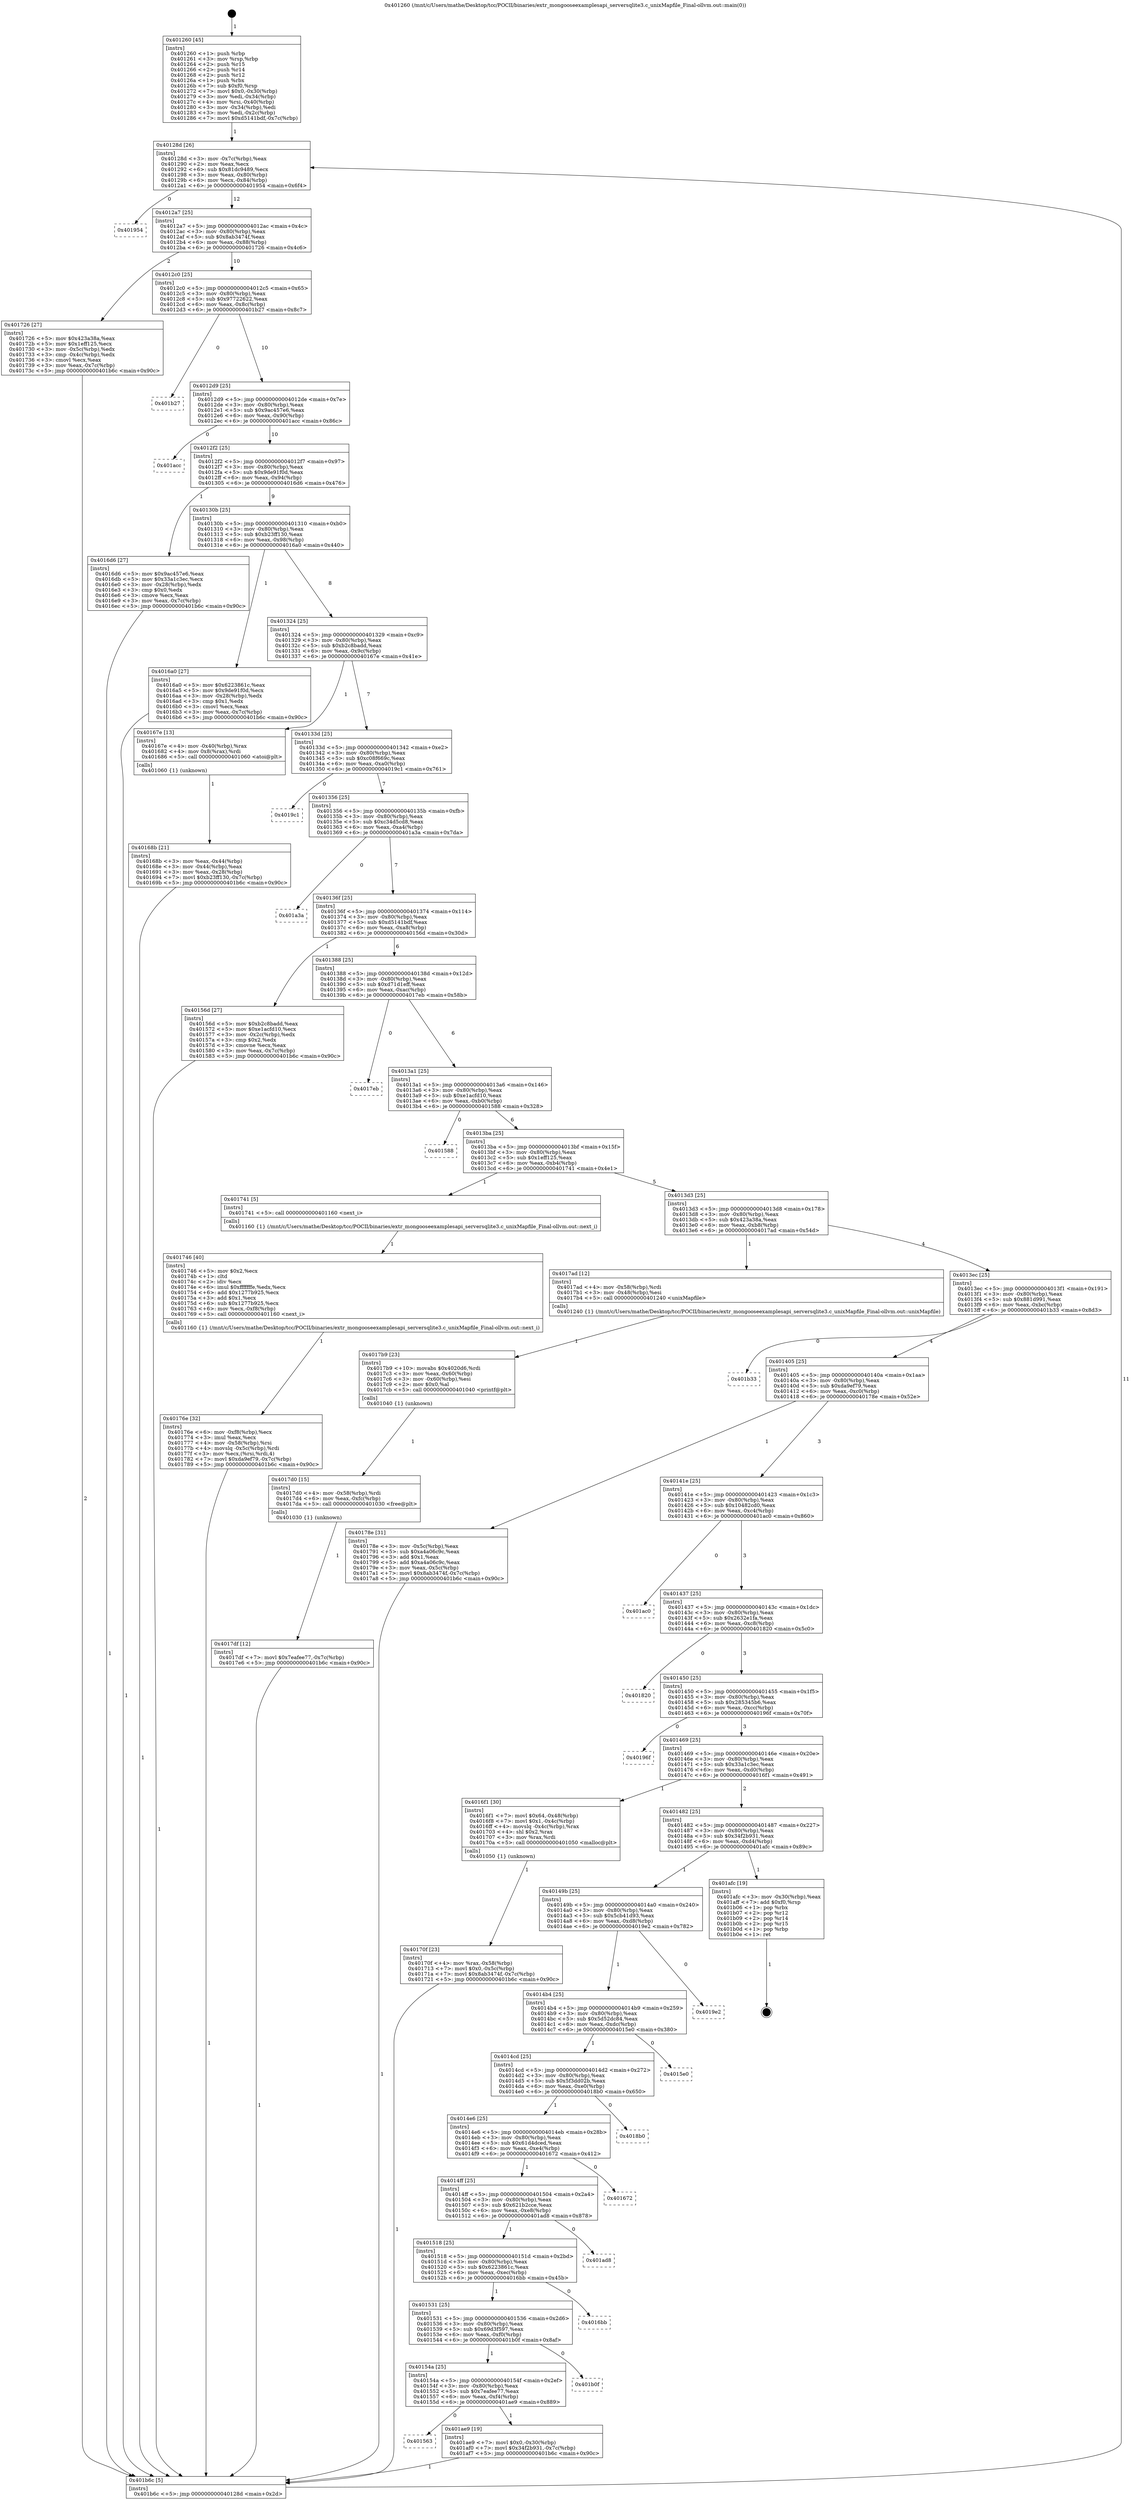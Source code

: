 digraph "0x401260" {
  label = "0x401260 (/mnt/c/Users/mathe/Desktop/tcc/POCII/binaries/extr_mongooseexamplesapi_serversqlite3.c_unixMapfile_Final-ollvm.out::main(0))"
  labelloc = "t"
  node[shape=record]

  Entry [label="",width=0.3,height=0.3,shape=circle,fillcolor=black,style=filled]
  "0x40128d" [label="{
     0x40128d [26]\l
     | [instrs]\l
     &nbsp;&nbsp;0x40128d \<+3\>: mov -0x7c(%rbp),%eax\l
     &nbsp;&nbsp;0x401290 \<+2\>: mov %eax,%ecx\l
     &nbsp;&nbsp;0x401292 \<+6\>: sub $0x81dc9489,%ecx\l
     &nbsp;&nbsp;0x401298 \<+3\>: mov %eax,-0x80(%rbp)\l
     &nbsp;&nbsp;0x40129b \<+6\>: mov %ecx,-0x84(%rbp)\l
     &nbsp;&nbsp;0x4012a1 \<+6\>: je 0000000000401954 \<main+0x6f4\>\l
  }"]
  "0x401954" [label="{
     0x401954\l
  }", style=dashed]
  "0x4012a7" [label="{
     0x4012a7 [25]\l
     | [instrs]\l
     &nbsp;&nbsp;0x4012a7 \<+5\>: jmp 00000000004012ac \<main+0x4c\>\l
     &nbsp;&nbsp;0x4012ac \<+3\>: mov -0x80(%rbp),%eax\l
     &nbsp;&nbsp;0x4012af \<+5\>: sub $0x8ab3474f,%eax\l
     &nbsp;&nbsp;0x4012b4 \<+6\>: mov %eax,-0x88(%rbp)\l
     &nbsp;&nbsp;0x4012ba \<+6\>: je 0000000000401726 \<main+0x4c6\>\l
  }"]
  Exit [label="",width=0.3,height=0.3,shape=circle,fillcolor=black,style=filled,peripheries=2]
  "0x401726" [label="{
     0x401726 [27]\l
     | [instrs]\l
     &nbsp;&nbsp;0x401726 \<+5\>: mov $0x423a38a,%eax\l
     &nbsp;&nbsp;0x40172b \<+5\>: mov $0x1eff125,%ecx\l
     &nbsp;&nbsp;0x401730 \<+3\>: mov -0x5c(%rbp),%edx\l
     &nbsp;&nbsp;0x401733 \<+3\>: cmp -0x4c(%rbp),%edx\l
     &nbsp;&nbsp;0x401736 \<+3\>: cmovl %ecx,%eax\l
     &nbsp;&nbsp;0x401739 \<+3\>: mov %eax,-0x7c(%rbp)\l
     &nbsp;&nbsp;0x40173c \<+5\>: jmp 0000000000401b6c \<main+0x90c\>\l
  }"]
  "0x4012c0" [label="{
     0x4012c0 [25]\l
     | [instrs]\l
     &nbsp;&nbsp;0x4012c0 \<+5\>: jmp 00000000004012c5 \<main+0x65\>\l
     &nbsp;&nbsp;0x4012c5 \<+3\>: mov -0x80(%rbp),%eax\l
     &nbsp;&nbsp;0x4012c8 \<+5\>: sub $0x97722622,%eax\l
     &nbsp;&nbsp;0x4012cd \<+6\>: mov %eax,-0x8c(%rbp)\l
     &nbsp;&nbsp;0x4012d3 \<+6\>: je 0000000000401b27 \<main+0x8c7\>\l
  }"]
  "0x401563" [label="{
     0x401563\l
  }", style=dashed]
  "0x401b27" [label="{
     0x401b27\l
  }", style=dashed]
  "0x4012d9" [label="{
     0x4012d9 [25]\l
     | [instrs]\l
     &nbsp;&nbsp;0x4012d9 \<+5\>: jmp 00000000004012de \<main+0x7e\>\l
     &nbsp;&nbsp;0x4012de \<+3\>: mov -0x80(%rbp),%eax\l
     &nbsp;&nbsp;0x4012e1 \<+5\>: sub $0x9ac457e6,%eax\l
     &nbsp;&nbsp;0x4012e6 \<+6\>: mov %eax,-0x90(%rbp)\l
     &nbsp;&nbsp;0x4012ec \<+6\>: je 0000000000401acc \<main+0x86c\>\l
  }"]
  "0x401ae9" [label="{
     0x401ae9 [19]\l
     | [instrs]\l
     &nbsp;&nbsp;0x401ae9 \<+7\>: movl $0x0,-0x30(%rbp)\l
     &nbsp;&nbsp;0x401af0 \<+7\>: movl $0x34f2b931,-0x7c(%rbp)\l
     &nbsp;&nbsp;0x401af7 \<+5\>: jmp 0000000000401b6c \<main+0x90c\>\l
  }"]
  "0x401acc" [label="{
     0x401acc\l
  }", style=dashed]
  "0x4012f2" [label="{
     0x4012f2 [25]\l
     | [instrs]\l
     &nbsp;&nbsp;0x4012f2 \<+5\>: jmp 00000000004012f7 \<main+0x97\>\l
     &nbsp;&nbsp;0x4012f7 \<+3\>: mov -0x80(%rbp),%eax\l
     &nbsp;&nbsp;0x4012fa \<+5\>: sub $0x9de91f0d,%eax\l
     &nbsp;&nbsp;0x4012ff \<+6\>: mov %eax,-0x94(%rbp)\l
     &nbsp;&nbsp;0x401305 \<+6\>: je 00000000004016d6 \<main+0x476\>\l
  }"]
  "0x40154a" [label="{
     0x40154a [25]\l
     | [instrs]\l
     &nbsp;&nbsp;0x40154a \<+5\>: jmp 000000000040154f \<main+0x2ef\>\l
     &nbsp;&nbsp;0x40154f \<+3\>: mov -0x80(%rbp),%eax\l
     &nbsp;&nbsp;0x401552 \<+5\>: sub $0x7eafee77,%eax\l
     &nbsp;&nbsp;0x401557 \<+6\>: mov %eax,-0xf4(%rbp)\l
     &nbsp;&nbsp;0x40155d \<+6\>: je 0000000000401ae9 \<main+0x889\>\l
  }"]
  "0x4016d6" [label="{
     0x4016d6 [27]\l
     | [instrs]\l
     &nbsp;&nbsp;0x4016d6 \<+5\>: mov $0x9ac457e6,%eax\l
     &nbsp;&nbsp;0x4016db \<+5\>: mov $0x33a1c3ec,%ecx\l
     &nbsp;&nbsp;0x4016e0 \<+3\>: mov -0x28(%rbp),%edx\l
     &nbsp;&nbsp;0x4016e3 \<+3\>: cmp $0x0,%edx\l
     &nbsp;&nbsp;0x4016e6 \<+3\>: cmove %ecx,%eax\l
     &nbsp;&nbsp;0x4016e9 \<+3\>: mov %eax,-0x7c(%rbp)\l
     &nbsp;&nbsp;0x4016ec \<+5\>: jmp 0000000000401b6c \<main+0x90c\>\l
  }"]
  "0x40130b" [label="{
     0x40130b [25]\l
     | [instrs]\l
     &nbsp;&nbsp;0x40130b \<+5\>: jmp 0000000000401310 \<main+0xb0\>\l
     &nbsp;&nbsp;0x401310 \<+3\>: mov -0x80(%rbp),%eax\l
     &nbsp;&nbsp;0x401313 \<+5\>: sub $0xb23ff130,%eax\l
     &nbsp;&nbsp;0x401318 \<+6\>: mov %eax,-0x98(%rbp)\l
     &nbsp;&nbsp;0x40131e \<+6\>: je 00000000004016a0 \<main+0x440\>\l
  }"]
  "0x401b0f" [label="{
     0x401b0f\l
  }", style=dashed]
  "0x4016a0" [label="{
     0x4016a0 [27]\l
     | [instrs]\l
     &nbsp;&nbsp;0x4016a0 \<+5\>: mov $0x6223861c,%eax\l
     &nbsp;&nbsp;0x4016a5 \<+5\>: mov $0x9de91f0d,%ecx\l
     &nbsp;&nbsp;0x4016aa \<+3\>: mov -0x28(%rbp),%edx\l
     &nbsp;&nbsp;0x4016ad \<+3\>: cmp $0x1,%edx\l
     &nbsp;&nbsp;0x4016b0 \<+3\>: cmovl %ecx,%eax\l
     &nbsp;&nbsp;0x4016b3 \<+3\>: mov %eax,-0x7c(%rbp)\l
     &nbsp;&nbsp;0x4016b6 \<+5\>: jmp 0000000000401b6c \<main+0x90c\>\l
  }"]
  "0x401324" [label="{
     0x401324 [25]\l
     | [instrs]\l
     &nbsp;&nbsp;0x401324 \<+5\>: jmp 0000000000401329 \<main+0xc9\>\l
     &nbsp;&nbsp;0x401329 \<+3\>: mov -0x80(%rbp),%eax\l
     &nbsp;&nbsp;0x40132c \<+5\>: sub $0xb2c8badd,%eax\l
     &nbsp;&nbsp;0x401331 \<+6\>: mov %eax,-0x9c(%rbp)\l
     &nbsp;&nbsp;0x401337 \<+6\>: je 000000000040167e \<main+0x41e\>\l
  }"]
  "0x401531" [label="{
     0x401531 [25]\l
     | [instrs]\l
     &nbsp;&nbsp;0x401531 \<+5\>: jmp 0000000000401536 \<main+0x2d6\>\l
     &nbsp;&nbsp;0x401536 \<+3\>: mov -0x80(%rbp),%eax\l
     &nbsp;&nbsp;0x401539 \<+5\>: sub $0x69d3f597,%eax\l
     &nbsp;&nbsp;0x40153e \<+6\>: mov %eax,-0xf0(%rbp)\l
     &nbsp;&nbsp;0x401544 \<+6\>: je 0000000000401b0f \<main+0x8af\>\l
  }"]
  "0x40167e" [label="{
     0x40167e [13]\l
     | [instrs]\l
     &nbsp;&nbsp;0x40167e \<+4\>: mov -0x40(%rbp),%rax\l
     &nbsp;&nbsp;0x401682 \<+4\>: mov 0x8(%rax),%rdi\l
     &nbsp;&nbsp;0x401686 \<+5\>: call 0000000000401060 \<atoi@plt\>\l
     | [calls]\l
     &nbsp;&nbsp;0x401060 \{1\} (unknown)\l
  }"]
  "0x40133d" [label="{
     0x40133d [25]\l
     | [instrs]\l
     &nbsp;&nbsp;0x40133d \<+5\>: jmp 0000000000401342 \<main+0xe2\>\l
     &nbsp;&nbsp;0x401342 \<+3\>: mov -0x80(%rbp),%eax\l
     &nbsp;&nbsp;0x401345 \<+5\>: sub $0xc08f669c,%eax\l
     &nbsp;&nbsp;0x40134a \<+6\>: mov %eax,-0xa0(%rbp)\l
     &nbsp;&nbsp;0x401350 \<+6\>: je 00000000004019c1 \<main+0x761\>\l
  }"]
  "0x4016bb" [label="{
     0x4016bb\l
  }", style=dashed]
  "0x4019c1" [label="{
     0x4019c1\l
  }", style=dashed]
  "0x401356" [label="{
     0x401356 [25]\l
     | [instrs]\l
     &nbsp;&nbsp;0x401356 \<+5\>: jmp 000000000040135b \<main+0xfb\>\l
     &nbsp;&nbsp;0x40135b \<+3\>: mov -0x80(%rbp),%eax\l
     &nbsp;&nbsp;0x40135e \<+5\>: sub $0xc34d5cd8,%eax\l
     &nbsp;&nbsp;0x401363 \<+6\>: mov %eax,-0xa4(%rbp)\l
     &nbsp;&nbsp;0x401369 \<+6\>: je 0000000000401a3a \<main+0x7da\>\l
  }"]
  "0x401518" [label="{
     0x401518 [25]\l
     | [instrs]\l
     &nbsp;&nbsp;0x401518 \<+5\>: jmp 000000000040151d \<main+0x2bd\>\l
     &nbsp;&nbsp;0x40151d \<+3\>: mov -0x80(%rbp),%eax\l
     &nbsp;&nbsp;0x401520 \<+5\>: sub $0x6223861c,%eax\l
     &nbsp;&nbsp;0x401525 \<+6\>: mov %eax,-0xec(%rbp)\l
     &nbsp;&nbsp;0x40152b \<+6\>: je 00000000004016bb \<main+0x45b\>\l
  }"]
  "0x401a3a" [label="{
     0x401a3a\l
  }", style=dashed]
  "0x40136f" [label="{
     0x40136f [25]\l
     | [instrs]\l
     &nbsp;&nbsp;0x40136f \<+5\>: jmp 0000000000401374 \<main+0x114\>\l
     &nbsp;&nbsp;0x401374 \<+3\>: mov -0x80(%rbp),%eax\l
     &nbsp;&nbsp;0x401377 \<+5\>: sub $0xd5141bdf,%eax\l
     &nbsp;&nbsp;0x40137c \<+6\>: mov %eax,-0xa8(%rbp)\l
     &nbsp;&nbsp;0x401382 \<+6\>: je 000000000040156d \<main+0x30d\>\l
  }"]
  "0x401ad8" [label="{
     0x401ad8\l
  }", style=dashed]
  "0x40156d" [label="{
     0x40156d [27]\l
     | [instrs]\l
     &nbsp;&nbsp;0x40156d \<+5\>: mov $0xb2c8badd,%eax\l
     &nbsp;&nbsp;0x401572 \<+5\>: mov $0xe1acfd10,%ecx\l
     &nbsp;&nbsp;0x401577 \<+3\>: mov -0x2c(%rbp),%edx\l
     &nbsp;&nbsp;0x40157a \<+3\>: cmp $0x2,%edx\l
     &nbsp;&nbsp;0x40157d \<+3\>: cmovne %ecx,%eax\l
     &nbsp;&nbsp;0x401580 \<+3\>: mov %eax,-0x7c(%rbp)\l
     &nbsp;&nbsp;0x401583 \<+5\>: jmp 0000000000401b6c \<main+0x90c\>\l
  }"]
  "0x401388" [label="{
     0x401388 [25]\l
     | [instrs]\l
     &nbsp;&nbsp;0x401388 \<+5\>: jmp 000000000040138d \<main+0x12d\>\l
     &nbsp;&nbsp;0x40138d \<+3\>: mov -0x80(%rbp),%eax\l
     &nbsp;&nbsp;0x401390 \<+5\>: sub $0xd71d1eff,%eax\l
     &nbsp;&nbsp;0x401395 \<+6\>: mov %eax,-0xac(%rbp)\l
     &nbsp;&nbsp;0x40139b \<+6\>: je 00000000004017eb \<main+0x58b\>\l
  }"]
  "0x401b6c" [label="{
     0x401b6c [5]\l
     | [instrs]\l
     &nbsp;&nbsp;0x401b6c \<+5\>: jmp 000000000040128d \<main+0x2d\>\l
  }"]
  "0x401260" [label="{
     0x401260 [45]\l
     | [instrs]\l
     &nbsp;&nbsp;0x401260 \<+1\>: push %rbp\l
     &nbsp;&nbsp;0x401261 \<+3\>: mov %rsp,%rbp\l
     &nbsp;&nbsp;0x401264 \<+2\>: push %r15\l
     &nbsp;&nbsp;0x401266 \<+2\>: push %r14\l
     &nbsp;&nbsp;0x401268 \<+2\>: push %r12\l
     &nbsp;&nbsp;0x40126a \<+1\>: push %rbx\l
     &nbsp;&nbsp;0x40126b \<+7\>: sub $0xf0,%rsp\l
     &nbsp;&nbsp;0x401272 \<+7\>: movl $0x0,-0x30(%rbp)\l
     &nbsp;&nbsp;0x401279 \<+3\>: mov %edi,-0x34(%rbp)\l
     &nbsp;&nbsp;0x40127c \<+4\>: mov %rsi,-0x40(%rbp)\l
     &nbsp;&nbsp;0x401280 \<+3\>: mov -0x34(%rbp),%edi\l
     &nbsp;&nbsp;0x401283 \<+3\>: mov %edi,-0x2c(%rbp)\l
     &nbsp;&nbsp;0x401286 \<+7\>: movl $0xd5141bdf,-0x7c(%rbp)\l
  }"]
  "0x40168b" [label="{
     0x40168b [21]\l
     | [instrs]\l
     &nbsp;&nbsp;0x40168b \<+3\>: mov %eax,-0x44(%rbp)\l
     &nbsp;&nbsp;0x40168e \<+3\>: mov -0x44(%rbp),%eax\l
     &nbsp;&nbsp;0x401691 \<+3\>: mov %eax,-0x28(%rbp)\l
     &nbsp;&nbsp;0x401694 \<+7\>: movl $0xb23ff130,-0x7c(%rbp)\l
     &nbsp;&nbsp;0x40169b \<+5\>: jmp 0000000000401b6c \<main+0x90c\>\l
  }"]
  "0x4014ff" [label="{
     0x4014ff [25]\l
     | [instrs]\l
     &nbsp;&nbsp;0x4014ff \<+5\>: jmp 0000000000401504 \<main+0x2a4\>\l
     &nbsp;&nbsp;0x401504 \<+3\>: mov -0x80(%rbp),%eax\l
     &nbsp;&nbsp;0x401507 \<+5\>: sub $0x621b2cce,%eax\l
     &nbsp;&nbsp;0x40150c \<+6\>: mov %eax,-0xe8(%rbp)\l
     &nbsp;&nbsp;0x401512 \<+6\>: je 0000000000401ad8 \<main+0x878\>\l
  }"]
  "0x4017eb" [label="{
     0x4017eb\l
  }", style=dashed]
  "0x4013a1" [label="{
     0x4013a1 [25]\l
     | [instrs]\l
     &nbsp;&nbsp;0x4013a1 \<+5\>: jmp 00000000004013a6 \<main+0x146\>\l
     &nbsp;&nbsp;0x4013a6 \<+3\>: mov -0x80(%rbp),%eax\l
     &nbsp;&nbsp;0x4013a9 \<+5\>: sub $0xe1acfd10,%eax\l
     &nbsp;&nbsp;0x4013ae \<+6\>: mov %eax,-0xb0(%rbp)\l
     &nbsp;&nbsp;0x4013b4 \<+6\>: je 0000000000401588 \<main+0x328\>\l
  }"]
  "0x401672" [label="{
     0x401672\l
  }", style=dashed]
  "0x401588" [label="{
     0x401588\l
  }", style=dashed]
  "0x4013ba" [label="{
     0x4013ba [25]\l
     | [instrs]\l
     &nbsp;&nbsp;0x4013ba \<+5\>: jmp 00000000004013bf \<main+0x15f\>\l
     &nbsp;&nbsp;0x4013bf \<+3\>: mov -0x80(%rbp),%eax\l
     &nbsp;&nbsp;0x4013c2 \<+5\>: sub $0x1eff125,%eax\l
     &nbsp;&nbsp;0x4013c7 \<+6\>: mov %eax,-0xb4(%rbp)\l
     &nbsp;&nbsp;0x4013cd \<+6\>: je 0000000000401741 \<main+0x4e1\>\l
  }"]
  "0x4014e6" [label="{
     0x4014e6 [25]\l
     | [instrs]\l
     &nbsp;&nbsp;0x4014e6 \<+5\>: jmp 00000000004014eb \<main+0x28b\>\l
     &nbsp;&nbsp;0x4014eb \<+3\>: mov -0x80(%rbp),%eax\l
     &nbsp;&nbsp;0x4014ee \<+5\>: sub $0x61d4dced,%eax\l
     &nbsp;&nbsp;0x4014f3 \<+6\>: mov %eax,-0xe4(%rbp)\l
     &nbsp;&nbsp;0x4014f9 \<+6\>: je 0000000000401672 \<main+0x412\>\l
  }"]
  "0x401741" [label="{
     0x401741 [5]\l
     | [instrs]\l
     &nbsp;&nbsp;0x401741 \<+5\>: call 0000000000401160 \<next_i\>\l
     | [calls]\l
     &nbsp;&nbsp;0x401160 \{1\} (/mnt/c/Users/mathe/Desktop/tcc/POCII/binaries/extr_mongooseexamplesapi_serversqlite3.c_unixMapfile_Final-ollvm.out::next_i)\l
  }"]
  "0x4013d3" [label="{
     0x4013d3 [25]\l
     | [instrs]\l
     &nbsp;&nbsp;0x4013d3 \<+5\>: jmp 00000000004013d8 \<main+0x178\>\l
     &nbsp;&nbsp;0x4013d8 \<+3\>: mov -0x80(%rbp),%eax\l
     &nbsp;&nbsp;0x4013db \<+5\>: sub $0x423a38a,%eax\l
     &nbsp;&nbsp;0x4013e0 \<+6\>: mov %eax,-0xb8(%rbp)\l
     &nbsp;&nbsp;0x4013e6 \<+6\>: je 00000000004017ad \<main+0x54d\>\l
  }"]
  "0x4018b0" [label="{
     0x4018b0\l
  }", style=dashed]
  "0x4017ad" [label="{
     0x4017ad [12]\l
     | [instrs]\l
     &nbsp;&nbsp;0x4017ad \<+4\>: mov -0x58(%rbp),%rdi\l
     &nbsp;&nbsp;0x4017b1 \<+3\>: mov -0x48(%rbp),%esi\l
     &nbsp;&nbsp;0x4017b4 \<+5\>: call 0000000000401240 \<unixMapfile\>\l
     | [calls]\l
     &nbsp;&nbsp;0x401240 \{1\} (/mnt/c/Users/mathe/Desktop/tcc/POCII/binaries/extr_mongooseexamplesapi_serversqlite3.c_unixMapfile_Final-ollvm.out::unixMapfile)\l
  }"]
  "0x4013ec" [label="{
     0x4013ec [25]\l
     | [instrs]\l
     &nbsp;&nbsp;0x4013ec \<+5\>: jmp 00000000004013f1 \<main+0x191\>\l
     &nbsp;&nbsp;0x4013f1 \<+3\>: mov -0x80(%rbp),%eax\l
     &nbsp;&nbsp;0x4013f4 \<+5\>: sub $0x881d991,%eax\l
     &nbsp;&nbsp;0x4013f9 \<+6\>: mov %eax,-0xbc(%rbp)\l
     &nbsp;&nbsp;0x4013ff \<+6\>: je 0000000000401b33 \<main+0x8d3\>\l
  }"]
  "0x4014cd" [label="{
     0x4014cd [25]\l
     | [instrs]\l
     &nbsp;&nbsp;0x4014cd \<+5\>: jmp 00000000004014d2 \<main+0x272\>\l
     &nbsp;&nbsp;0x4014d2 \<+3\>: mov -0x80(%rbp),%eax\l
     &nbsp;&nbsp;0x4014d5 \<+5\>: sub $0x5f3dd02b,%eax\l
     &nbsp;&nbsp;0x4014da \<+6\>: mov %eax,-0xe0(%rbp)\l
     &nbsp;&nbsp;0x4014e0 \<+6\>: je 00000000004018b0 \<main+0x650\>\l
  }"]
  "0x401b33" [label="{
     0x401b33\l
  }", style=dashed]
  "0x401405" [label="{
     0x401405 [25]\l
     | [instrs]\l
     &nbsp;&nbsp;0x401405 \<+5\>: jmp 000000000040140a \<main+0x1aa\>\l
     &nbsp;&nbsp;0x40140a \<+3\>: mov -0x80(%rbp),%eax\l
     &nbsp;&nbsp;0x40140d \<+5\>: sub $0xda9ef79,%eax\l
     &nbsp;&nbsp;0x401412 \<+6\>: mov %eax,-0xc0(%rbp)\l
     &nbsp;&nbsp;0x401418 \<+6\>: je 000000000040178e \<main+0x52e\>\l
  }"]
  "0x4015e0" [label="{
     0x4015e0\l
  }", style=dashed]
  "0x40178e" [label="{
     0x40178e [31]\l
     | [instrs]\l
     &nbsp;&nbsp;0x40178e \<+3\>: mov -0x5c(%rbp),%eax\l
     &nbsp;&nbsp;0x401791 \<+5\>: sub $0xa4a06c9c,%eax\l
     &nbsp;&nbsp;0x401796 \<+3\>: add $0x1,%eax\l
     &nbsp;&nbsp;0x401799 \<+5\>: add $0xa4a06c9c,%eax\l
     &nbsp;&nbsp;0x40179e \<+3\>: mov %eax,-0x5c(%rbp)\l
     &nbsp;&nbsp;0x4017a1 \<+7\>: movl $0x8ab3474f,-0x7c(%rbp)\l
     &nbsp;&nbsp;0x4017a8 \<+5\>: jmp 0000000000401b6c \<main+0x90c\>\l
  }"]
  "0x40141e" [label="{
     0x40141e [25]\l
     | [instrs]\l
     &nbsp;&nbsp;0x40141e \<+5\>: jmp 0000000000401423 \<main+0x1c3\>\l
     &nbsp;&nbsp;0x401423 \<+3\>: mov -0x80(%rbp),%eax\l
     &nbsp;&nbsp;0x401426 \<+5\>: sub $0x10482cd0,%eax\l
     &nbsp;&nbsp;0x40142b \<+6\>: mov %eax,-0xc4(%rbp)\l
     &nbsp;&nbsp;0x401431 \<+6\>: je 0000000000401ac0 \<main+0x860\>\l
  }"]
  "0x4014b4" [label="{
     0x4014b4 [25]\l
     | [instrs]\l
     &nbsp;&nbsp;0x4014b4 \<+5\>: jmp 00000000004014b9 \<main+0x259\>\l
     &nbsp;&nbsp;0x4014b9 \<+3\>: mov -0x80(%rbp),%eax\l
     &nbsp;&nbsp;0x4014bc \<+5\>: sub $0x5d52dc84,%eax\l
     &nbsp;&nbsp;0x4014c1 \<+6\>: mov %eax,-0xdc(%rbp)\l
     &nbsp;&nbsp;0x4014c7 \<+6\>: je 00000000004015e0 \<main+0x380\>\l
  }"]
  "0x401ac0" [label="{
     0x401ac0\l
  }", style=dashed]
  "0x401437" [label="{
     0x401437 [25]\l
     | [instrs]\l
     &nbsp;&nbsp;0x401437 \<+5\>: jmp 000000000040143c \<main+0x1dc\>\l
     &nbsp;&nbsp;0x40143c \<+3\>: mov -0x80(%rbp),%eax\l
     &nbsp;&nbsp;0x40143f \<+5\>: sub $0x2632e1fa,%eax\l
     &nbsp;&nbsp;0x401444 \<+6\>: mov %eax,-0xc8(%rbp)\l
     &nbsp;&nbsp;0x40144a \<+6\>: je 0000000000401820 \<main+0x5c0\>\l
  }"]
  "0x4019e2" [label="{
     0x4019e2\l
  }", style=dashed]
  "0x401820" [label="{
     0x401820\l
  }", style=dashed]
  "0x401450" [label="{
     0x401450 [25]\l
     | [instrs]\l
     &nbsp;&nbsp;0x401450 \<+5\>: jmp 0000000000401455 \<main+0x1f5\>\l
     &nbsp;&nbsp;0x401455 \<+3\>: mov -0x80(%rbp),%eax\l
     &nbsp;&nbsp;0x401458 \<+5\>: sub $0x285345b6,%eax\l
     &nbsp;&nbsp;0x40145d \<+6\>: mov %eax,-0xcc(%rbp)\l
     &nbsp;&nbsp;0x401463 \<+6\>: je 000000000040196f \<main+0x70f\>\l
  }"]
  "0x40149b" [label="{
     0x40149b [25]\l
     | [instrs]\l
     &nbsp;&nbsp;0x40149b \<+5\>: jmp 00000000004014a0 \<main+0x240\>\l
     &nbsp;&nbsp;0x4014a0 \<+3\>: mov -0x80(%rbp),%eax\l
     &nbsp;&nbsp;0x4014a3 \<+5\>: sub $0x5cb41d93,%eax\l
     &nbsp;&nbsp;0x4014a8 \<+6\>: mov %eax,-0xd8(%rbp)\l
     &nbsp;&nbsp;0x4014ae \<+6\>: je 00000000004019e2 \<main+0x782\>\l
  }"]
  "0x40196f" [label="{
     0x40196f\l
  }", style=dashed]
  "0x401469" [label="{
     0x401469 [25]\l
     | [instrs]\l
     &nbsp;&nbsp;0x401469 \<+5\>: jmp 000000000040146e \<main+0x20e\>\l
     &nbsp;&nbsp;0x40146e \<+3\>: mov -0x80(%rbp),%eax\l
     &nbsp;&nbsp;0x401471 \<+5\>: sub $0x33a1c3ec,%eax\l
     &nbsp;&nbsp;0x401476 \<+6\>: mov %eax,-0xd0(%rbp)\l
     &nbsp;&nbsp;0x40147c \<+6\>: je 00000000004016f1 \<main+0x491\>\l
  }"]
  "0x401afc" [label="{
     0x401afc [19]\l
     | [instrs]\l
     &nbsp;&nbsp;0x401afc \<+3\>: mov -0x30(%rbp),%eax\l
     &nbsp;&nbsp;0x401aff \<+7\>: add $0xf0,%rsp\l
     &nbsp;&nbsp;0x401b06 \<+1\>: pop %rbx\l
     &nbsp;&nbsp;0x401b07 \<+2\>: pop %r12\l
     &nbsp;&nbsp;0x401b09 \<+2\>: pop %r14\l
     &nbsp;&nbsp;0x401b0b \<+2\>: pop %r15\l
     &nbsp;&nbsp;0x401b0d \<+1\>: pop %rbp\l
     &nbsp;&nbsp;0x401b0e \<+1\>: ret\l
  }"]
  "0x4016f1" [label="{
     0x4016f1 [30]\l
     | [instrs]\l
     &nbsp;&nbsp;0x4016f1 \<+7\>: movl $0x64,-0x48(%rbp)\l
     &nbsp;&nbsp;0x4016f8 \<+7\>: movl $0x1,-0x4c(%rbp)\l
     &nbsp;&nbsp;0x4016ff \<+4\>: movslq -0x4c(%rbp),%rax\l
     &nbsp;&nbsp;0x401703 \<+4\>: shl $0x2,%rax\l
     &nbsp;&nbsp;0x401707 \<+3\>: mov %rax,%rdi\l
     &nbsp;&nbsp;0x40170a \<+5\>: call 0000000000401050 \<malloc@plt\>\l
     | [calls]\l
     &nbsp;&nbsp;0x401050 \{1\} (unknown)\l
  }"]
  "0x401482" [label="{
     0x401482 [25]\l
     | [instrs]\l
     &nbsp;&nbsp;0x401482 \<+5\>: jmp 0000000000401487 \<main+0x227\>\l
     &nbsp;&nbsp;0x401487 \<+3\>: mov -0x80(%rbp),%eax\l
     &nbsp;&nbsp;0x40148a \<+5\>: sub $0x34f2b931,%eax\l
     &nbsp;&nbsp;0x40148f \<+6\>: mov %eax,-0xd4(%rbp)\l
     &nbsp;&nbsp;0x401495 \<+6\>: je 0000000000401afc \<main+0x89c\>\l
  }"]
  "0x40170f" [label="{
     0x40170f [23]\l
     | [instrs]\l
     &nbsp;&nbsp;0x40170f \<+4\>: mov %rax,-0x58(%rbp)\l
     &nbsp;&nbsp;0x401713 \<+7\>: movl $0x0,-0x5c(%rbp)\l
     &nbsp;&nbsp;0x40171a \<+7\>: movl $0x8ab3474f,-0x7c(%rbp)\l
     &nbsp;&nbsp;0x401721 \<+5\>: jmp 0000000000401b6c \<main+0x90c\>\l
  }"]
  "0x401746" [label="{
     0x401746 [40]\l
     | [instrs]\l
     &nbsp;&nbsp;0x401746 \<+5\>: mov $0x2,%ecx\l
     &nbsp;&nbsp;0x40174b \<+1\>: cltd\l
     &nbsp;&nbsp;0x40174c \<+2\>: idiv %ecx\l
     &nbsp;&nbsp;0x40174e \<+6\>: imul $0xfffffffe,%edx,%ecx\l
     &nbsp;&nbsp;0x401754 \<+6\>: add $0x1277b925,%ecx\l
     &nbsp;&nbsp;0x40175a \<+3\>: add $0x1,%ecx\l
     &nbsp;&nbsp;0x40175d \<+6\>: sub $0x1277b925,%ecx\l
     &nbsp;&nbsp;0x401763 \<+6\>: mov %ecx,-0xf8(%rbp)\l
     &nbsp;&nbsp;0x401769 \<+5\>: call 0000000000401160 \<next_i\>\l
     | [calls]\l
     &nbsp;&nbsp;0x401160 \{1\} (/mnt/c/Users/mathe/Desktop/tcc/POCII/binaries/extr_mongooseexamplesapi_serversqlite3.c_unixMapfile_Final-ollvm.out::next_i)\l
  }"]
  "0x40176e" [label="{
     0x40176e [32]\l
     | [instrs]\l
     &nbsp;&nbsp;0x40176e \<+6\>: mov -0xf8(%rbp),%ecx\l
     &nbsp;&nbsp;0x401774 \<+3\>: imul %eax,%ecx\l
     &nbsp;&nbsp;0x401777 \<+4\>: mov -0x58(%rbp),%rsi\l
     &nbsp;&nbsp;0x40177b \<+4\>: movslq -0x5c(%rbp),%rdi\l
     &nbsp;&nbsp;0x40177f \<+3\>: mov %ecx,(%rsi,%rdi,4)\l
     &nbsp;&nbsp;0x401782 \<+7\>: movl $0xda9ef79,-0x7c(%rbp)\l
     &nbsp;&nbsp;0x401789 \<+5\>: jmp 0000000000401b6c \<main+0x90c\>\l
  }"]
  "0x4017b9" [label="{
     0x4017b9 [23]\l
     | [instrs]\l
     &nbsp;&nbsp;0x4017b9 \<+10\>: movabs $0x4020d6,%rdi\l
     &nbsp;&nbsp;0x4017c3 \<+3\>: mov %eax,-0x60(%rbp)\l
     &nbsp;&nbsp;0x4017c6 \<+3\>: mov -0x60(%rbp),%esi\l
     &nbsp;&nbsp;0x4017c9 \<+2\>: mov $0x0,%al\l
     &nbsp;&nbsp;0x4017cb \<+5\>: call 0000000000401040 \<printf@plt\>\l
     | [calls]\l
     &nbsp;&nbsp;0x401040 \{1\} (unknown)\l
  }"]
  "0x4017d0" [label="{
     0x4017d0 [15]\l
     | [instrs]\l
     &nbsp;&nbsp;0x4017d0 \<+4\>: mov -0x58(%rbp),%rdi\l
     &nbsp;&nbsp;0x4017d4 \<+6\>: mov %eax,-0xfc(%rbp)\l
     &nbsp;&nbsp;0x4017da \<+5\>: call 0000000000401030 \<free@plt\>\l
     | [calls]\l
     &nbsp;&nbsp;0x401030 \{1\} (unknown)\l
  }"]
  "0x4017df" [label="{
     0x4017df [12]\l
     | [instrs]\l
     &nbsp;&nbsp;0x4017df \<+7\>: movl $0x7eafee77,-0x7c(%rbp)\l
     &nbsp;&nbsp;0x4017e6 \<+5\>: jmp 0000000000401b6c \<main+0x90c\>\l
  }"]
  Entry -> "0x401260" [label=" 1"]
  "0x40128d" -> "0x401954" [label=" 0"]
  "0x40128d" -> "0x4012a7" [label=" 12"]
  "0x401afc" -> Exit [label=" 1"]
  "0x4012a7" -> "0x401726" [label=" 2"]
  "0x4012a7" -> "0x4012c0" [label=" 10"]
  "0x401ae9" -> "0x401b6c" [label=" 1"]
  "0x4012c0" -> "0x401b27" [label=" 0"]
  "0x4012c0" -> "0x4012d9" [label=" 10"]
  "0x40154a" -> "0x401563" [label=" 0"]
  "0x4012d9" -> "0x401acc" [label=" 0"]
  "0x4012d9" -> "0x4012f2" [label=" 10"]
  "0x40154a" -> "0x401ae9" [label=" 1"]
  "0x4012f2" -> "0x4016d6" [label=" 1"]
  "0x4012f2" -> "0x40130b" [label=" 9"]
  "0x401531" -> "0x40154a" [label=" 1"]
  "0x40130b" -> "0x4016a0" [label=" 1"]
  "0x40130b" -> "0x401324" [label=" 8"]
  "0x401531" -> "0x401b0f" [label=" 0"]
  "0x401324" -> "0x40167e" [label=" 1"]
  "0x401324" -> "0x40133d" [label=" 7"]
  "0x401518" -> "0x401531" [label=" 1"]
  "0x40133d" -> "0x4019c1" [label=" 0"]
  "0x40133d" -> "0x401356" [label=" 7"]
  "0x401518" -> "0x4016bb" [label=" 0"]
  "0x401356" -> "0x401a3a" [label=" 0"]
  "0x401356" -> "0x40136f" [label=" 7"]
  "0x4014ff" -> "0x401518" [label=" 1"]
  "0x40136f" -> "0x40156d" [label=" 1"]
  "0x40136f" -> "0x401388" [label=" 6"]
  "0x40156d" -> "0x401b6c" [label=" 1"]
  "0x401260" -> "0x40128d" [label=" 1"]
  "0x401b6c" -> "0x40128d" [label=" 11"]
  "0x40167e" -> "0x40168b" [label=" 1"]
  "0x40168b" -> "0x401b6c" [label=" 1"]
  "0x4016a0" -> "0x401b6c" [label=" 1"]
  "0x4016d6" -> "0x401b6c" [label=" 1"]
  "0x4014ff" -> "0x401ad8" [label=" 0"]
  "0x401388" -> "0x4017eb" [label=" 0"]
  "0x401388" -> "0x4013a1" [label=" 6"]
  "0x4014e6" -> "0x4014ff" [label=" 1"]
  "0x4013a1" -> "0x401588" [label=" 0"]
  "0x4013a1" -> "0x4013ba" [label=" 6"]
  "0x4014e6" -> "0x401672" [label=" 0"]
  "0x4013ba" -> "0x401741" [label=" 1"]
  "0x4013ba" -> "0x4013d3" [label=" 5"]
  "0x4014cd" -> "0x4014e6" [label=" 1"]
  "0x4013d3" -> "0x4017ad" [label=" 1"]
  "0x4013d3" -> "0x4013ec" [label=" 4"]
  "0x4014cd" -> "0x4018b0" [label=" 0"]
  "0x4013ec" -> "0x401b33" [label=" 0"]
  "0x4013ec" -> "0x401405" [label=" 4"]
  "0x4014b4" -> "0x4014cd" [label=" 1"]
  "0x401405" -> "0x40178e" [label=" 1"]
  "0x401405" -> "0x40141e" [label=" 3"]
  "0x4014b4" -> "0x4015e0" [label=" 0"]
  "0x40141e" -> "0x401ac0" [label=" 0"]
  "0x40141e" -> "0x401437" [label=" 3"]
  "0x40149b" -> "0x4014b4" [label=" 1"]
  "0x401437" -> "0x401820" [label=" 0"]
  "0x401437" -> "0x401450" [label=" 3"]
  "0x40149b" -> "0x4019e2" [label=" 0"]
  "0x401450" -> "0x40196f" [label=" 0"]
  "0x401450" -> "0x401469" [label=" 3"]
  "0x401482" -> "0x40149b" [label=" 1"]
  "0x401469" -> "0x4016f1" [label=" 1"]
  "0x401469" -> "0x401482" [label=" 2"]
  "0x4016f1" -> "0x40170f" [label=" 1"]
  "0x40170f" -> "0x401b6c" [label=" 1"]
  "0x401726" -> "0x401b6c" [label=" 2"]
  "0x401741" -> "0x401746" [label=" 1"]
  "0x401746" -> "0x40176e" [label=" 1"]
  "0x40176e" -> "0x401b6c" [label=" 1"]
  "0x40178e" -> "0x401b6c" [label=" 1"]
  "0x4017ad" -> "0x4017b9" [label=" 1"]
  "0x4017b9" -> "0x4017d0" [label=" 1"]
  "0x4017d0" -> "0x4017df" [label=" 1"]
  "0x4017df" -> "0x401b6c" [label=" 1"]
  "0x401482" -> "0x401afc" [label=" 1"]
}
